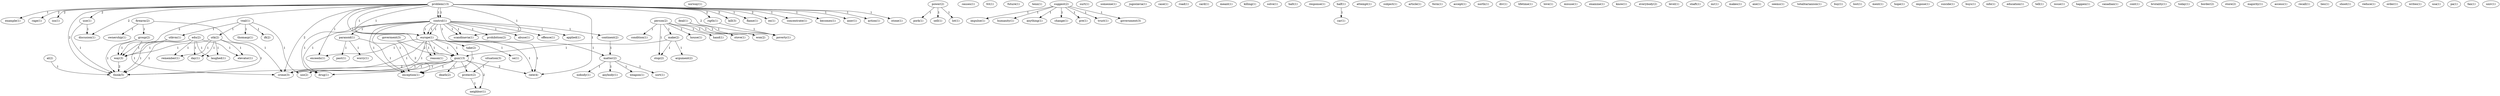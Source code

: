 digraph G {
  problem [ label="problem(13)" ];
  example [ label="example(1)" ];
  rage [ label="rage(1)" ];
  isn [ label="isn(1)" ];
  control [ label="control(6)" ];
  europe [ label="europe(2)" ];
  kill [ label="kill(3)" ];
  flame [ label="flame(1)" ];
  exceeds [ label="exceeds(1)" ];
  ex [ label="ex(1)" ];
  control [ label="control(1)" ];
  scandinavia [ label="scandinavia(1)" ];
  rigth [ label="rigth(1)" ];
  use [ label="use(1)" ];
  europe [ label="europe(1)" ];
  poverty [ label="poverty(1)" ];
  discusion [ label="discusion(1)" ];
  concentrate [ label="concentrate(1)" ];
  gun [ label="gun(13)" ];
  becomes [ label="becomes(1)" ];
  axer [ label="axer(1)" ];
  way [ label="way(3)" ];
  action [ label="action(1)" ];
  crime [ label="crime(3)" ];
  rate [ label="rate(4)" ];
  think [ label="think(5)" ];
  stone [ label="stone(1)" ];
  norway [ label="norway(1)" ];
  power [ label="power(2)" ];
  pork [ label="pork(1)" ];
  sell [ label="sell(1)" ];
  lot [ label="lot(1)" ];
  prohibition [ label="prohibition(2)" ];
  abuse [ label="abuse(1)" ];
  offence [ label="offence(1)" ];
  continent [ label="continent(2)" ];
  applied [ label="applied(1)" ];
  take [ label="take(2)" ];
  paranoid [ label="paranoid(1)" ];
  drug [ label="drug(1)" ];
  exception [ label="exception(1)" ];
  causes [ label="causes(1)" ];
  fct [ label="fct(1)" ];
  future [ label="future(1)" ];
  tenn [ label="tenn(1)" ];
  suggest [ label="suggest(2)" ];
  impulse [ label="impulse(1)" ];
  humanity [ label="humanity(1)" ];
  anything [ label="anything(1)" ];
  change [ label="change(1)" ];
  pre [ label="pre(1)" ];
  trust [ label="trust(1)" ];
  government [ label="government(3)" ];
  surt [ label="surt(1)" ];
  someone [ label="someone(1)" ];
  person [ label="person(2)" ];
  house [ label="house(1)" ];
  hand [ label="hand(1)" ];
  condition [ label="condition(1)" ];
  make [ label="make(2)" ];
  won [ label="won(2)" ];
  stove [ label="stove(1)" ];
  stop [ label="stop(2)" ];
  jugoslavia [ label="jugoslavia(1)" ];
  case [ label="case(1)" ];
  road [ label="road(1)" ];
  card [ label="card(1)" ];
  se [ label="se(1)" ];
  matter [ label="matter(2)" ];
  reason [ label="reason(1)" ];
  meant [ label="meant(1)" ];
  killing [ label="killing(1)" ];
  firearm [ label="firearm(2)" ];
  ownership [ label="ownership(1)" ];
  group [ label="group(2)" ];
  solve [ label="solve(1)" ];
  halt [ label="halt(1)" ];
  response [ label="response(1)" ];
  half [ label="half(1)" ];
  car [ label="car(1)" ];
  attempt [ label="attempt(1)" ];
  subject [ label="subject(1)" ];
  article [ label="article(1)" ];
  weapon [ label="weapon(1)" ];
  sort [ label="sort(1)" ];
  nobody [ label="nobody(1)" ];
  anybody [ label="anybody(1)" ];
  form [ label="form(1)" ];
  accept [ label="accept(1)" ];
  north [ label="north(1)" ];
  deal [ label="deal(1)" ];
  div [ label="div(1)" ];
  lifetime [ label="lifetime(1)" ];
  love [ label="love(1)" ];
  past [ label="past(1)" ];
  worry [ label="worry(1)" ];
  misuse [ label="misuse(1)" ];
  examine [ label="examine(1)" ];
  know [ label="know(1)" ];
  everybody [ label="everybody(2)" ];
  level [ label="level(1)" ];
  shaft [ label="shaft(1)" ];
  mr [ label="mr(1)" ];
  makes [ label="makes(1)" ];
  axe [ label="axe(1)" ];
  seems [ label="seems(1)" ];
  totalitarianism [ label="totalitarianism(1)" ];
  buy [ label="buy(1)" ];
  lost [ label="lost(1)" ];
  ment [ label="ment(1)" ];
  hope [ label="hope(1)" ];
  situation [ label="situation(3)" ];
  protect [ label="protect(2)" ];
  impose [ label="impose(1)" ];
  suicide [ label="suicide(1)" ];
  edu [ label="edu(2)" ];
  elevator [ label="elevator(1)" ];
  remember [ label="remember(1)" ];
  day [ label="day(1)" ];
  laughed [ label="laughed(1)" ];
  buys [ label="buys(1)" ];
  info [ label="info(1)" ];
  veal [ label="veal(1)" ];
  utk [ label="utk(2)" ];
  ifi [ label="ifi(2)" ];
  thomasp [ label="thomasp(1)" ];
  uio [ label="uio(2)" ];
  utkvm [ label="utkvm(1)" ];
  education [ label="education(1)" ];
  tell [ label="tell(1)" ];
  argument [ label="argument(2)" ];
  goverment [ label="goverment(3)" ];
  issue [ label="issue(1)" ];
  happen [ label="happen(1)" ];
  canadian [ label="canadian(1)" ];
  cont [ label="cont(1)" ];
  brutality [ label="brutality(1)" ];
  today [ label="today(1)" ];
  border [ label="border(2)" ];
  death [ label="death(2)" ];
  neighbor [ label="neighbor(1)" ];
  store [ label="store(2)" ];
  majority [ label="majority(1)" ];
  access [ label="access(1)" ];
  recall [ label="recall(1)" ];
  lies [ label="lies(1)" ];
  shoot [ label="shoot(1)" ];
  reduce [ label="reduce(1)" ];
  order [ label="order(1)" ];
  writes [ label="writes(1)" ];
  usa [ label="usa(1)" ];
  al [ label="al(2)" ];
  pa [ label="pa(1)" ];
  fan [ label="fan(1)" ];
  univ [ label="univ(1)" ];
  problem -> example [ label="1" ];
  problem -> rage [ label="2" ];
  problem -> isn [ label="2" ];
  problem -> control [ label="1" ];
  problem -> europe [ label="1" ];
  problem -> kill [ label="2" ];
  problem -> flame [ label="1" ];
  problem -> exceeds [ label="1" ];
  problem -> ex [ label="2" ];
  problem -> control [ label="1" ];
  problem -> scandinavia [ label="1" ];
  problem -> rigth [ label="2" ];
  problem -> use [ label="2" ];
  problem -> europe [ label="1" ];
  problem -> poverty [ label="2" ];
  problem -> discusion [ label="2" ];
  problem -> concentrate [ label="1" ];
  problem -> gun [ label="1" ];
  problem -> becomes [ label="1" ];
  problem -> axer [ label="1" ];
  problem -> way [ label="2" ];
  problem -> action [ label="1" ];
  problem -> crime [ label="2" ];
  problem -> rate [ label="1" ];
  problem -> think [ label="2" ];
  problem -> stone [ label="1" ];
  power -> pork [ label="1" ];
  power -> sell [ label="1" ];
  power -> lot [ label="1" ];
  control -> prohibition [ label="1" ];
  control -> abuse [ label="1" ];
  control -> europe [ label="1" ];
  control -> offence [ label="1" ];
  control -> continent [ label="1" ];
  control -> applied [ label="1" ];
  control -> take [ label="1" ];
  control -> paranoid [ label="1" ];
  control -> scandinavia [ label="1" ];
  control -> europe [ label="1" ];
  control -> drug [ label="1" ];
  control -> exception [ label="1" ];
  suggest -> impulse [ label="1" ];
  suggest -> humanity [ label="1" ];
  suggest -> anything [ label="1" ];
  suggest -> change [ label="1" ];
  suggest -> pre [ label="1" ];
  suggest -> trust [ label="1" ];
  suggest -> government [ label="1" ];
  person -> house [ label="1" ];
  person -> hand [ label="1" ];
  person -> condition [ label="1" ];
  person -> make [ label="1" ];
  person -> won [ label="1" ];
  person -> stove [ label="1" ];
  person -> stop [ label="1" ];
  europe -> se [ label="1" ];
  europe -> matter [ label="1" ];
  europe -> exceeds [ label="1" ];
  europe -> gun [ label="1" ];
  europe -> reason [ label="1" ];
  europe -> crime [ label="1" ];
  europe -> rate [ label="1" ];
  firearm -> ownership [ label="1" ];
  firearm -> group [ label="1" ];
  firearm -> crime [ label="1" ];
  half -> car [ label="1" ];
  continent -> matter [ label="1" ];
  matter -> weapon [ label="1" ];
  matter -> sort [ label="1" ];
  matter -> nobody [ label="1" ];
  matter -> anybody [ label="1" ];
  take -> exception [ label="1" ];
  deal -> won [ label="1" ];
  deal -> poverty [ label="1" ];
  paranoid -> exception [ label="1" ];
  paranoid -> past [ label="1" ];
  paranoid -> worry [ label="1" ];
  situation -> protect [ label="1" ];
  edu -> elevator [ label="1" ];
  edu -> remember [ label="1" ];
  edu -> day [ label="1" ];
  edu -> laughed [ label="1" ];
  edu -> way [ label="1" ];
  edu -> think [ label="1" ];
  veal -> utk [ label="1" ];
  veal -> ifi [ label="1" ];
  veal -> thomasp [ label="1" ];
  veal -> uio [ label="1" ];
  veal -> utkvm [ label="1" ];
  utk -> elevator [ label="1" ];
  utk -> remember [ label="1" ];
  utk -> day [ label="1" ];
  utk -> laughed [ label="1" ];
  utk -> way [ label="1" ];
  utk -> think [ label="1" ];
  control -> scandinavia [ label="1" ];
  control -> europe [ label="1" ];
  control -> drug [ label="1" ];
  control -> exception [ label="1" ];
  make -> gun [ label="1" ];
  make -> stop [ label="1" ];
  make -> argument [ label="1" ];
  goverment -> gun [ label="2" ];
  goverment -> exception [ label="2" ];
  rigth -> poverty [ label="1" ];
  use -> discusion [ label="1" ];
  use -> think [ label="1" ];
  europe -> gun [ label="1" ];
  europe -> reason [ label="1" ];
  europe -> crime [ label="1" ];
  europe -> rate [ label="1" ];
  gun -> uio [ label="1" ];
  gun -> protect [ label="2" ];
  gun -> death [ label="1" ];
  gun -> drug [ label="1" ];
  gun -> exception [ label="1" ];
  gun -> neighbor [ label="2" ];
  gun -> crime [ label="1" ];
  gun -> rate [ label="2" ];
  gun -> think [ label="2" ];
  protect -> neighbor [ label="1" ];
  utkvm -> way [ label="1" ];
  utkvm -> think [ label="1" ];
  group -> way [ label="1" ];
  group -> crime [ label="1" ];
  group -> think [ label="1" ];
  way -> think [ label="2" ];
  al -> think [ label="1" ];
}
